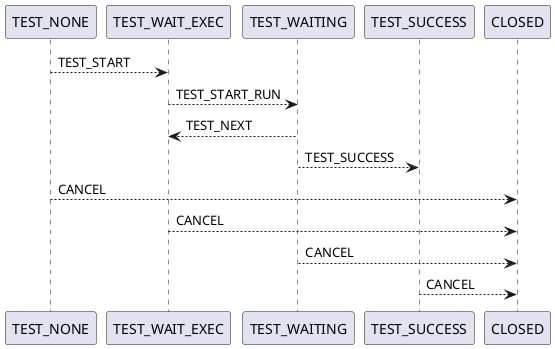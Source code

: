 @startuml
TEST_NONE --> TEST_WAIT_EXEC : TEST_START
TEST_WAIT_EXEC --> TEST_WAITING : TEST_START_RUN
TEST_WAITING --> TEST_WAIT_EXEC : TEST_NEXT
TEST_WAITING --> TEST_SUCCESS : TEST_SUCCESS


TEST_NONE --> CLOSED : CANCEL
TEST_WAIT_EXEC --> CLOSED : CANCEL
TEST_WAITING --> CLOSED : CANCEL
TEST_SUCCESS --> CLOSED : CANCEL
@enduml